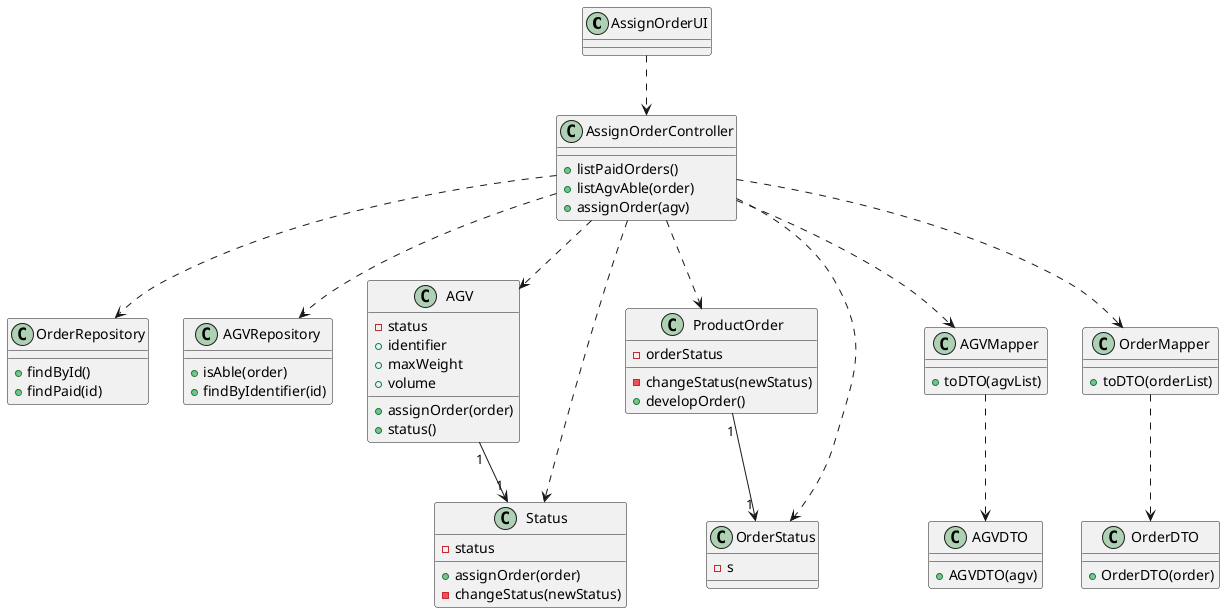 @startuml

class AssignOrderUI

class AssignOrderController {
+ listPaidOrders()
+ listAgvAble(order)
+ assignOrder(agv)
}

class OrderRepository {
+ findById()
+ findPaid(id)
}

class AGVRepository {
+ isAble(order)
+ findByIdentifier(id)
}

class AGV {
- status
+ assignOrder(order)
+ identifier
+ status()
+ maxWeight
+ volume
}

class ProductOrder {
- orderStatus
- changeStatus(newStatus)
+ developOrder()
}

class Status {
- status
+ assignOrder(order)
- changeStatus(newStatus)
}

class OrderStatus {
- s
}

class AGVDTO {
+ AGVDTO(agv)
}

class AGVMapper {
+ toDTO(agvList)
}

class OrderDTO {
+ OrderDTO(order)
}

class OrderMapper {
+ toDTO(orderList)
}

'----------Relationships

AssignOrderUI ..> AssignOrderController

AssignOrderController ..> OrderRepository
AssignOrderController ..> AGVRepository
AssignOrderController ..> AGV
AssignOrderController ..> ProductOrder
AssignOrderController ..> OrderStatus
AssignOrderController ..> Status

AssignOrderController ..> AGVMapper
AGVMapper ..> AGVDTO
AssignOrderController ..> OrderMapper
OrderMapper ..> OrderDTO

AGV "1" --> "1" Status
ProductOrder "1" --> "1" OrderStatus

@enduml